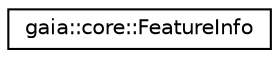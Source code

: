 digraph G
{
  edge [fontname="Helvetica",fontsize="10",labelfontname="Helvetica",labelfontsize="10"];
  node [fontname="Helvetica",fontsize="10",shape=record];
  rankdir=LR;
  Node1 [label="gaia::core::FeatureInfo",height=0.2,width=0.4,color="black", fillcolor="white", style="filled",URL="$d2/d82/classgaia_1_1core_1_1_feature_info.html",tooltip="A single feature that can be requested by an application."];
}
